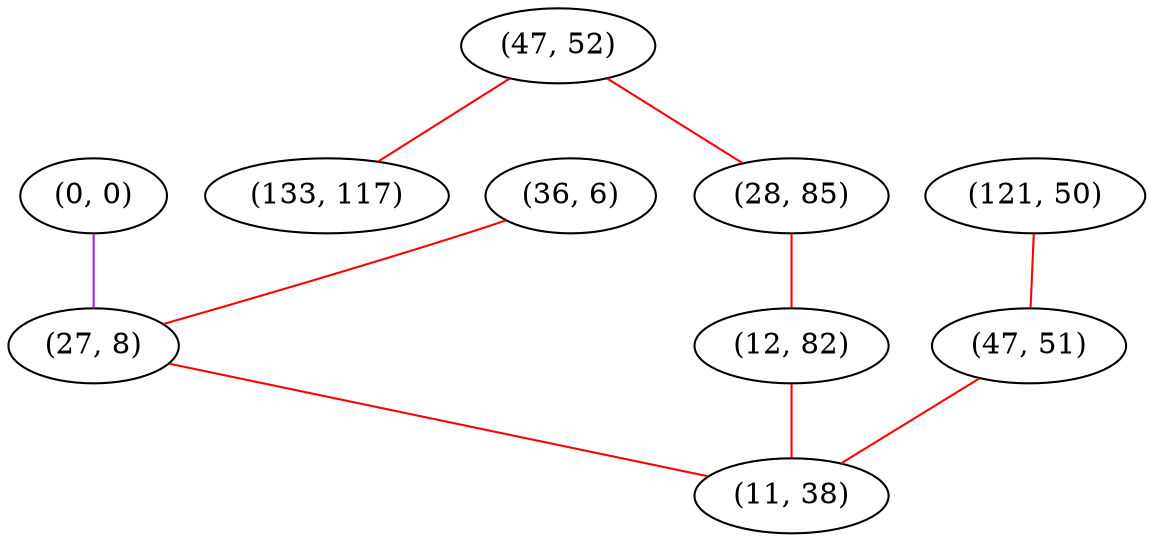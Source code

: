 graph "" {
"(0, 0)";
"(36, 6)";
"(47, 52)";
"(28, 85)";
"(12, 82)";
"(133, 117)";
"(121, 50)";
"(27, 8)";
"(47, 51)";
"(11, 38)";
"(0, 0)" -- "(27, 8)"  [color=purple, key=0, weight=4];
"(36, 6)" -- "(27, 8)"  [color=red, key=0, weight=1];
"(47, 52)" -- "(28, 85)"  [color=red, key=0, weight=1];
"(47, 52)" -- "(133, 117)"  [color=red, key=0, weight=1];
"(28, 85)" -- "(12, 82)"  [color=red, key=0, weight=1];
"(12, 82)" -- "(11, 38)"  [color=red, key=0, weight=1];
"(121, 50)" -- "(47, 51)"  [color=red, key=0, weight=1];
"(27, 8)" -- "(11, 38)"  [color=red, key=0, weight=1];
"(47, 51)" -- "(11, 38)"  [color=red, key=0, weight=1];
}
